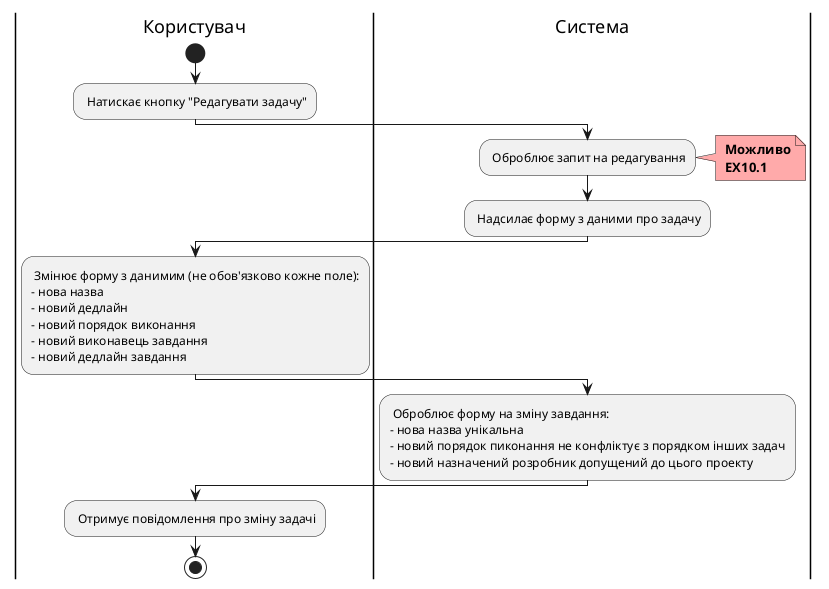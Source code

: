 @startuml

    |Користувач|
        start
        
        : Натискає кнопку "Редагувати задачу";
        
    |Система|
        
        : Оброблює запит на редагування;
        note right #ffaaaa
        <b> Можливо
        <b> EX10.1
        end note
        : Надсилає форму з даними про задачу;
        
    |Користувач|
    
        : Змінює форму з данимим (не обов'язково кожне поле):
        - нова назва
        - новий дедлайн
        - новий порядок виконання
        - новий виконавець завдання
        - новий дедлайн завдання;
    
    |Система|
        : Оброблює форму на зміну завдання:
        - нова назва унікальна
        - новий порядок пиконання не конфліктує з порядком інших задач
        - новий назначений розробник допущений до цього проекту;

    |Користувач|
        : Отримує повідомлення про зміну задачі;
        stop;

@enduml
